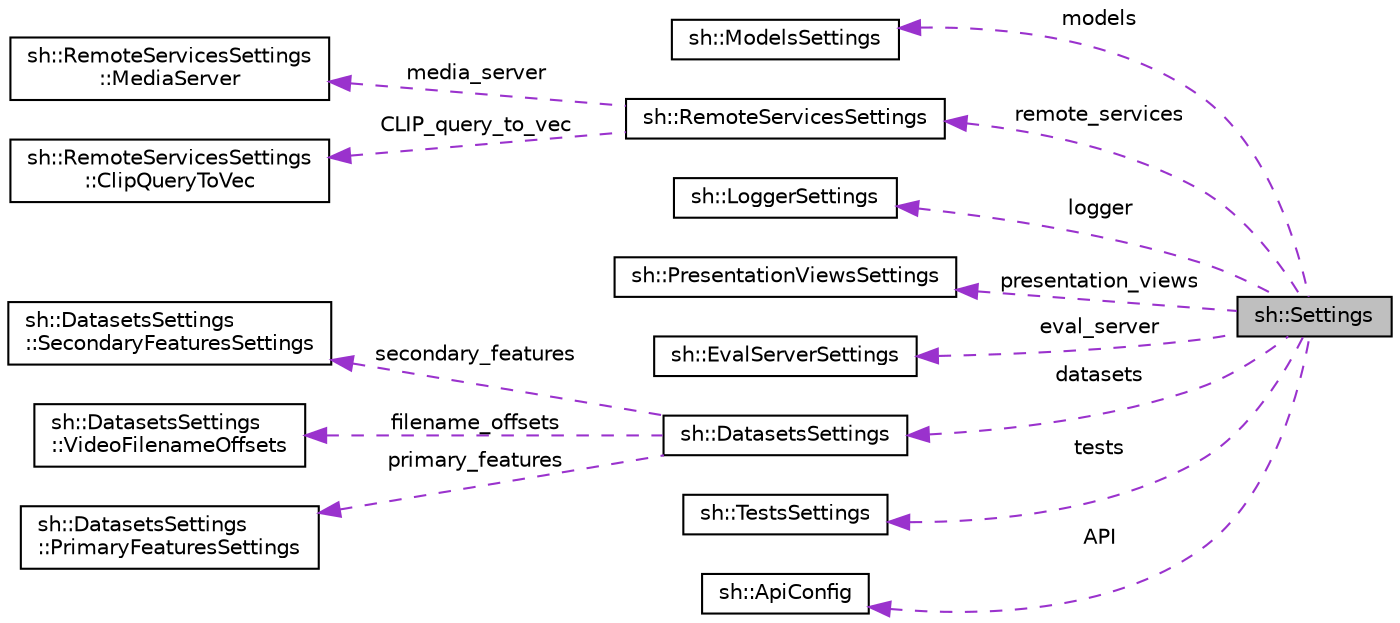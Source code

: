 digraph "sh::Settings"
{
 // LATEX_PDF_SIZE
  edge [fontname="Helvetica",fontsize="10",labelfontname="Helvetica",labelfontsize="10"];
  node [fontname="Helvetica",fontsize="10",shape=record];
  rankdir="LR";
  Node1 [label="sh::Settings",height=0.2,width=0.4,color="black", fillcolor="grey75", style="filled", fontcolor="black",tooltip="Parsed current config of the core."];
  Node2 -> Node1 [dir="back",color="darkorchid3",fontsize="10",style="dashed",label=" models" ,fontname="Helvetica"];
  Node2 [label="sh::ModelsSettings",height=0.2,width=0.4,color="black", fillcolor="white", style="filled",URL="$structsh_1_1_models_settings.html",tooltip=" "];
  Node3 -> Node1 [dir="back",color="darkorchid3",fontsize="10",style="dashed",label=" remote_services" ,fontname="Helvetica"];
  Node3 [label="sh::RemoteServicesSettings",height=0.2,width=0.4,color="black", fillcolor="white", style="filled",URL="$structsh_1_1_remote_services_settings.html",tooltip=" "];
  Node4 -> Node3 [dir="back",color="darkorchid3",fontsize="10",style="dashed",label=" media_server" ,fontname="Helvetica"];
  Node4 [label="sh::RemoteServicesSettings\l::MediaServer",height=0.2,width=0.4,color="black", fillcolor="white", style="filled",URL="$structsh_1_1_remote_services_settings_1_1_media_server.html",tooltip=" "];
  Node5 -> Node3 [dir="back",color="darkorchid3",fontsize="10",style="dashed",label=" CLIP_query_to_vec" ,fontname="Helvetica"];
  Node5 [label="sh::RemoteServicesSettings\l::ClipQueryToVec",height=0.2,width=0.4,color="black", fillcolor="white", style="filled",URL="$structsh_1_1_remote_services_settings_1_1_clip_query_to_vec.html",tooltip=" "];
  Node6 -> Node1 [dir="back",color="darkorchid3",fontsize="10",style="dashed",label=" logger" ,fontname="Helvetica"];
  Node6 [label="sh::LoggerSettings",height=0.2,width=0.4,color="black", fillcolor="white", style="filled",URL="$structsh_1_1_logger_settings.html",tooltip=" "];
  Node7 -> Node1 [dir="back",color="darkorchid3",fontsize="10",style="dashed",label=" presentation_views" ,fontname="Helvetica"];
  Node7 [label="sh::PresentationViewsSettings",height=0.2,width=0.4,color="black", fillcolor="white", style="filled",URL="$structsh_1_1_presentation_views_settings.html",tooltip=" "];
  Node8 -> Node1 [dir="back",color="darkorchid3",fontsize="10",style="dashed",label=" eval_server" ,fontname="Helvetica"];
  Node8 [label="sh::EvalServerSettings",height=0.2,width=0.4,color="black", fillcolor="white", style="filled",URL="$structsh_1_1_eval_server_settings.html",tooltip=" "];
  Node9 -> Node1 [dir="back",color="darkorchid3",fontsize="10",style="dashed",label=" datasets" ,fontname="Helvetica"];
  Node9 [label="sh::DatasetsSettings",height=0.2,width=0.4,color="black", fillcolor="white", style="filled",URL="$structsh_1_1_datasets_settings.html",tooltip=" "];
  Node10 -> Node9 [dir="back",color="darkorchid3",fontsize="10",style="dashed",label=" secondary_features" ,fontname="Helvetica"];
  Node10 [label="sh::DatasetsSettings\l::SecondaryFeaturesSettings",height=0.2,width=0.4,color="black", fillcolor="white", style="filled",URL="$structsh_1_1_datasets_settings_1_1_secondary_features_settings.html",tooltip=" "];
  Node11 -> Node9 [dir="back",color="darkorchid3",fontsize="10",style="dashed",label=" filename_offsets" ,fontname="Helvetica"];
  Node11 [label="sh::DatasetsSettings\l::VideoFilenameOffsets",height=0.2,width=0.4,color="black", fillcolor="white", style="filled",URL="$structsh_1_1_datasets_settings_1_1_video_filename_offsets.html",tooltip=" "];
  Node12 -> Node9 [dir="back",color="darkorchid3",fontsize="10",style="dashed",label=" primary_features" ,fontname="Helvetica"];
  Node12 [label="sh::DatasetsSettings\l::PrimaryFeaturesSettings",height=0.2,width=0.4,color="black", fillcolor="white", style="filled",URL="$structsh_1_1_datasets_settings_1_1_primary_features_settings.html",tooltip=" "];
  Node13 -> Node1 [dir="back",color="darkorchid3",fontsize="10",style="dashed",label=" tests" ,fontname="Helvetica"];
  Node13 [label="sh::TestsSettings",height=0.2,width=0.4,color="black", fillcolor="white", style="filled",URL="$structsh_1_1_tests_settings.html",tooltip="Config needed by the Submitter instance."];
  Node14 -> Node1 [dir="back",color="darkorchid3",fontsize="10",style="dashed",label=" API" ,fontname="Helvetica"];
  Node14 [label="sh::ApiConfig",height=0.2,width=0.4,color="black", fillcolor="white", style="filled",URL="$structsh_1_1_api_config.html",tooltip=" "];
}

